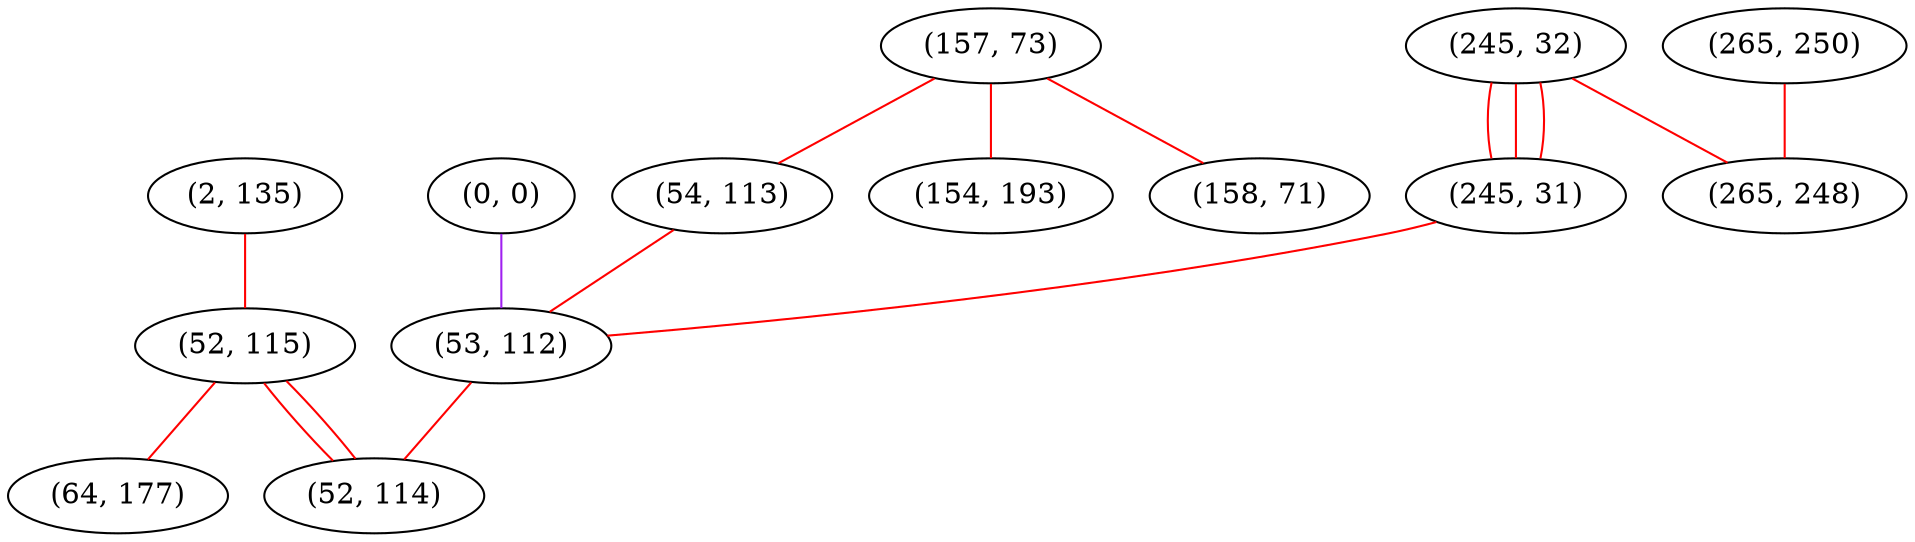graph "" {
"(2, 135)";
"(265, 250)";
"(0, 0)";
"(52, 115)";
"(245, 32)";
"(157, 73)";
"(54, 113)";
"(64, 177)";
"(245, 31)";
"(53, 112)";
"(154, 193)";
"(52, 114)";
"(265, 248)";
"(158, 71)";
"(2, 135)" -- "(52, 115)"  [color=red, key=0, weight=1];
"(265, 250)" -- "(265, 248)"  [color=red, key=0, weight=1];
"(0, 0)" -- "(53, 112)"  [color=purple, key=0, weight=4];
"(52, 115)" -- "(64, 177)"  [color=red, key=0, weight=1];
"(52, 115)" -- "(52, 114)"  [color=red, key=0, weight=1];
"(52, 115)" -- "(52, 114)"  [color=red, key=1, weight=1];
"(245, 32)" -- "(265, 248)"  [color=red, key=0, weight=1];
"(245, 32)" -- "(245, 31)"  [color=red, key=0, weight=1];
"(245, 32)" -- "(245, 31)"  [color=red, key=1, weight=1];
"(245, 32)" -- "(245, 31)"  [color=red, key=2, weight=1];
"(157, 73)" -- "(54, 113)"  [color=red, key=0, weight=1];
"(157, 73)" -- "(158, 71)"  [color=red, key=0, weight=1];
"(157, 73)" -- "(154, 193)"  [color=red, key=0, weight=1];
"(54, 113)" -- "(53, 112)"  [color=red, key=0, weight=1];
"(245, 31)" -- "(53, 112)"  [color=red, key=0, weight=1];
"(53, 112)" -- "(52, 114)"  [color=red, key=0, weight=1];
}
